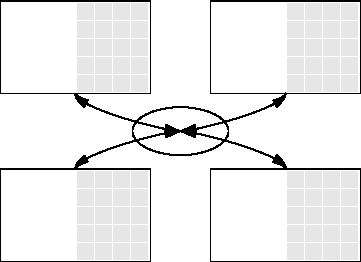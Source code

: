 size(80cm, 25cm);
unitsize(30, 0);
defaultpen(fontsize(12pt));

real shiftunit = 3.5;
pen fillpen = rgb(156,194,230);
real ypadding = 0.8shiftunit;

picture getContextBox(pair pos=(0,0), pen p= currentpen)
{
    picture pic;
    real boxwidth = 2.5;
    real boxheight = 0.618*boxwidth;
    path boxpath = box((0,0), (boxwidth, boxheight));
    draw(pic, boxpath, p);
    return shift(pos)*pic;
}

picture getCenterNode(picture box00, picture box01, picture box10, picture box11)
{
    picture pic;
    pair ptcenter = midpoint(point(box00, E)--point(box01, W)--point(box10, E)--point(box11, W));

    path connectellipse = ellipse(ptcenter, 0.8, 0.4);
    draw(pic, connectellipse);
    return pic;
}

picture drawBlocksInBox(picture boxpic)
{
    picture pic;
    pair ptLeftDown = min(boxpic);
    pair ptRightUp = max(boxpic);
    pair weightHeight = size(boxpic);
    
    real edgeLeftUp = ptLeftDown.x +0.1;
    real edgeWidth = weightHeight.x/2*0.9;
    real itemUnit = edgeWidth / 4.5;
    real squreUnit = 0.9*itemUnit;
    
    path block;
    for(int row = 0; row < 5; ++row)
    {
        for(int col = 0; col < 4; ++col)
        {
            block = scale(squreUnit)*unitsquare;
            block = shift(itemUnit*col, itemUnit*row)*block;
            fill(pic, block, lightgray);
        }        
    }

    return shift(ptLeftDown + (edgeWidth*1.13, 0.94*itemUnit))*pic;
}

picture box00 = getContextBox((0, 0));
picture box01 = getContextBox((shiftunit, 0));
picture box10 = getContextBox((0, -ypadding));
picture box11 = getContextBox((shiftunit, -ypadding));
add(box00);
add(box01);
add(box10);
add(box11);

picture picEllipse = getCenterNode(box00, box01, box10, box11);
add(picEllipse);

pair ptcenter = midpoint(point(box00, E)--point(box01, W)--point(box10, E)--point(box11, W));
path pth00 = point(box00, S){down}.. tension 3 ..{right}ptcenter;
path pth01 = point(box01, S){down}.. tension 3 ..{left}ptcenter;
path pth10 = point(box10, N){up}.. tension 3 ..{right}ptcenter;
path pth11 = point(box11, N){up}.. tension 3 ..{left}ptcenter;

draw(pth00, Arrows);
draw(pth01, Arrows);
draw(pth10, Arrows);
draw(pth11, Arrows);


add(drawBlocksInBox(box00));
add(drawBlocksInBox(box01));
add(drawBlocksInBox(box10));
add(drawBlocksInBox(box11));

